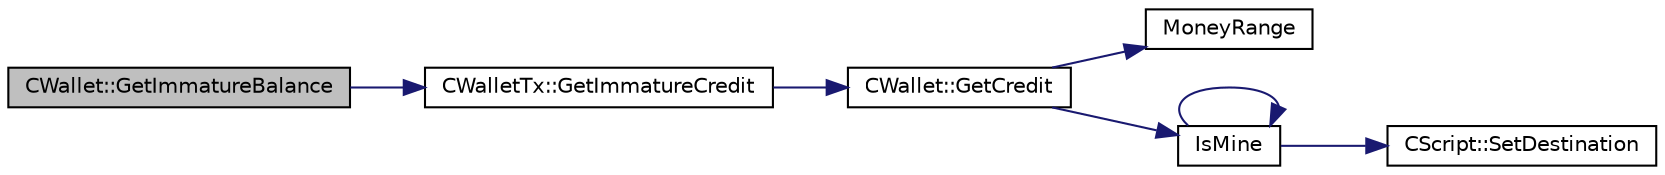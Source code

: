 digraph "CWallet::GetImmatureBalance"
{
  edge [fontname="Helvetica",fontsize="10",labelfontname="Helvetica",labelfontsize="10"];
  node [fontname="Helvetica",fontsize="10",shape=record];
  rankdir="LR";
  Node1623 [label="CWallet::GetImmatureBalance",height=0.2,width=0.4,color="black", fillcolor="grey75", style="filled", fontcolor="black"];
  Node1623 -> Node1624 [color="midnightblue",fontsize="10",style="solid",fontname="Helvetica"];
  Node1624 [label="CWalletTx::GetImmatureCredit",height=0.2,width=0.4,color="black", fillcolor="white", style="filled",URL="$d6/d53/class_c_wallet_tx.html#a19bb617269ab1ce42f5d18e1f1f8db09"];
  Node1624 -> Node1625 [color="midnightblue",fontsize="10",style="solid",fontname="Helvetica"];
  Node1625 [label="CWallet::GetCredit",height=0.2,width=0.4,color="black", fillcolor="white", style="filled",URL="$d2/de5/class_c_wallet.html#aa60b69c7d4ea6063ed83b13d7c6fe695"];
  Node1625 -> Node1626 [color="midnightblue",fontsize="10",style="solid",fontname="Helvetica"];
  Node1626 [label="MoneyRange",height=0.2,width=0.4,color="black", fillcolor="white", style="filled",URL="$dd/d2f/amount_8h.html#a12db56a9a1c931941f0943ecbb278aae"];
  Node1625 -> Node1627 [color="midnightblue",fontsize="10",style="solid",fontname="Helvetica"];
  Node1627 [label="IsMine",height=0.2,width=0.4,color="black", fillcolor="white", style="filled",URL="$dd/d0f/script_8cpp.html#adc59cf67d903c1ba1ef225561b85bfce"];
  Node1627 -> Node1628 [color="midnightblue",fontsize="10",style="solid",fontname="Helvetica"];
  Node1628 [label="CScript::SetDestination",height=0.2,width=0.4,color="black", fillcolor="white", style="filled",URL="$d9/d4b/class_c_script.html#ad1b5a9077241aa06116040c4f1b7c31e"];
  Node1627 -> Node1627 [color="midnightblue",fontsize="10",style="solid",fontname="Helvetica"];
}
